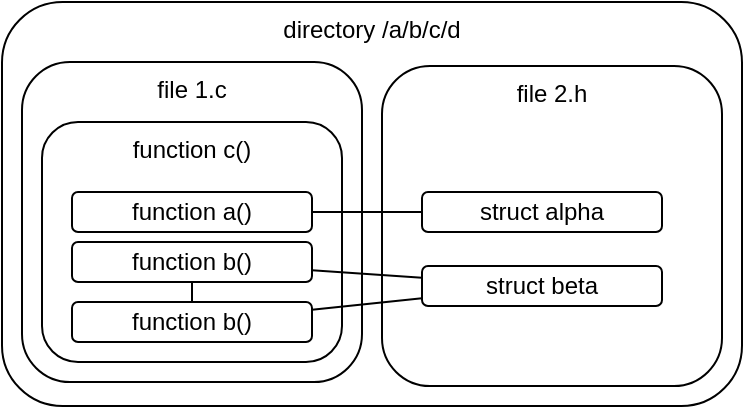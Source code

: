 <mxfile version="17.4.5" type="device"><diagram id="I_Ky_Maezp2_Wojmt7Cf" name="Page-1"><mxGraphModel dx="719" dy="511" grid="1" gridSize="10" guides="1" tooltips="1" connect="1" arrows="1" fold="1" page="1" pageScale="1" pageWidth="850" pageHeight="1100" math="0" shadow="0"><root><mxCell id="0"/><mxCell id="1" parent="0"/><mxCell id="dJAIUhCCIQMswC3FyaHG-13" value="directory /a/b/c/d" style="rounded=1;whiteSpace=wrap;html=1;verticalAlign=top;" vertex="1" parent="1"><mxGeometry x="210" y="60" width="370" height="202" as="geometry"/></mxCell><mxCell id="dJAIUhCCIQMswC3FyaHG-4" value="file 1.c" style="rounded=1;whiteSpace=wrap;html=1;verticalAlign=top;" vertex="1" parent="1"><mxGeometry x="220" y="90" width="170" height="160" as="geometry"/></mxCell><mxCell id="dJAIUhCCIQMswC3FyaHG-3" value="function c()" style="rounded=1;whiteSpace=wrap;html=1;verticalAlign=top;" vertex="1" parent="1"><mxGeometry x="230" y="120" width="150" height="120" as="geometry"/></mxCell><mxCell id="dJAIUhCCIQMswC3FyaHG-1" value="function a()" style="rounded=1;whiteSpace=wrap;html=1;" vertex="1" parent="1"><mxGeometry x="245" y="155" width="120" height="20" as="geometry"/></mxCell><mxCell id="dJAIUhCCIQMswC3FyaHG-2" value="function b()" style="rounded=1;whiteSpace=wrap;html=1;" vertex="1" parent="1"><mxGeometry x="245" y="180" width="120" height="20" as="geometry"/></mxCell><mxCell id="dJAIUhCCIQMswC3FyaHG-5" value="function b()" style="rounded=1;whiteSpace=wrap;html=1;" vertex="1" parent="1"><mxGeometry x="245" y="210" width="120" height="20" as="geometry"/></mxCell><mxCell id="dJAIUhCCIQMswC3FyaHG-6" value="" style="endArrow=none;html=1;rounded=0;" edge="1" parent="1" source="dJAIUhCCIQMswC3FyaHG-5" target="dJAIUhCCIQMswC3FyaHG-2"><mxGeometry width="50" height="50" relative="1" as="geometry"><mxPoint x="340" y="290" as="sourcePoint"/><mxPoint x="390" y="240" as="targetPoint"/></mxGeometry></mxCell><mxCell id="dJAIUhCCIQMswC3FyaHG-7" value="file 2.h" style="rounded=1;whiteSpace=wrap;html=1;verticalAlign=top;" vertex="1" parent="1"><mxGeometry x="400" y="92" width="170" height="160" as="geometry"/></mxCell><mxCell id="dJAIUhCCIQMswC3FyaHG-8" value="struct alpha" style="rounded=1;whiteSpace=wrap;html=1;" vertex="1" parent="1"><mxGeometry x="420" y="155" width="120" height="20" as="geometry"/></mxCell><mxCell id="dJAIUhCCIQMswC3FyaHG-9" value="struct beta" style="rounded=1;whiteSpace=wrap;html=1;" vertex="1" parent="1"><mxGeometry x="420" y="192" width="120" height="20" as="geometry"/></mxCell><mxCell id="dJAIUhCCIQMswC3FyaHG-10" value="" style="endArrow=none;html=1;rounded=0;" edge="1" parent="1" source="dJAIUhCCIQMswC3FyaHG-5" target="dJAIUhCCIQMswC3FyaHG-9"><mxGeometry width="50" height="50" relative="1" as="geometry"><mxPoint x="340" y="290" as="sourcePoint"/><mxPoint x="390" y="240" as="targetPoint"/></mxGeometry></mxCell><mxCell id="dJAIUhCCIQMswC3FyaHG-11" value="" style="endArrow=none;html=1;rounded=0;" edge="1" parent="1" source="dJAIUhCCIQMswC3FyaHG-2" target="dJAIUhCCIQMswC3FyaHG-9"><mxGeometry width="50" height="50" relative="1" as="geometry"><mxPoint x="375" y="226.571" as="sourcePoint"/><mxPoint x="430" y="223.429" as="targetPoint"/></mxGeometry></mxCell><mxCell id="dJAIUhCCIQMswC3FyaHG-12" value="" style="endArrow=none;html=1;rounded=0;" edge="1" parent="1" source="dJAIUhCCIQMswC3FyaHG-1" target="dJAIUhCCIQMswC3FyaHG-8"><mxGeometry width="50" height="50" relative="1" as="geometry"><mxPoint x="375" y="206.857" as="sourcePoint"/><mxPoint x="430" y="213.143" as="targetPoint"/></mxGeometry></mxCell></root></mxGraphModel></diagram></mxfile>